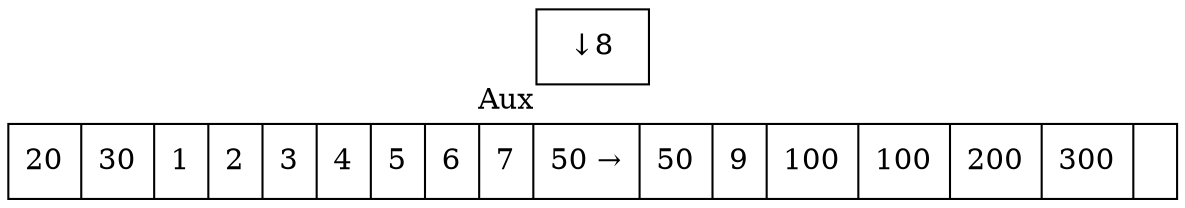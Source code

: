 digraph G{ node [shape = record ];
 rankdir=LR;X[label="{ 20|30|1|2|3|4|5|6|7|50 → |50|9|100|100|200|300|}"]
2[label=" { ↓ 8}"xlabel="Aux"]
}
